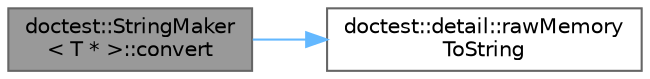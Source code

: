 digraph "doctest::StringMaker&lt; T * &gt;::convert"
{
 // LATEX_PDF_SIZE
  bgcolor="transparent";
  edge [fontname=Helvetica,fontsize=10,labelfontname=Helvetica,labelfontsize=10];
  node [fontname=Helvetica,fontsize=10,shape=box,height=0.2,width=0.4];
  rankdir="LR";
  Node1 [id="Node000001",label="doctest::StringMaker\l\< T * \>::convert",height=0.2,width=0.4,color="gray40", fillcolor="grey60", style="filled", fontcolor="black",tooltip=" "];
  Node1 -> Node2 [id="edge1_Node000001_Node000002",color="steelblue1",style="solid",tooltip=" "];
  Node2 [id="Node000002",label="doctest::detail::rawMemory\lToString",height=0.2,width=0.4,color="grey40", fillcolor="white", style="filled",URL="$namespacedoctest_1_1detail.html#adb894f73b88fb3b39d6c48d80451f5ff",tooltip=" "];
}
